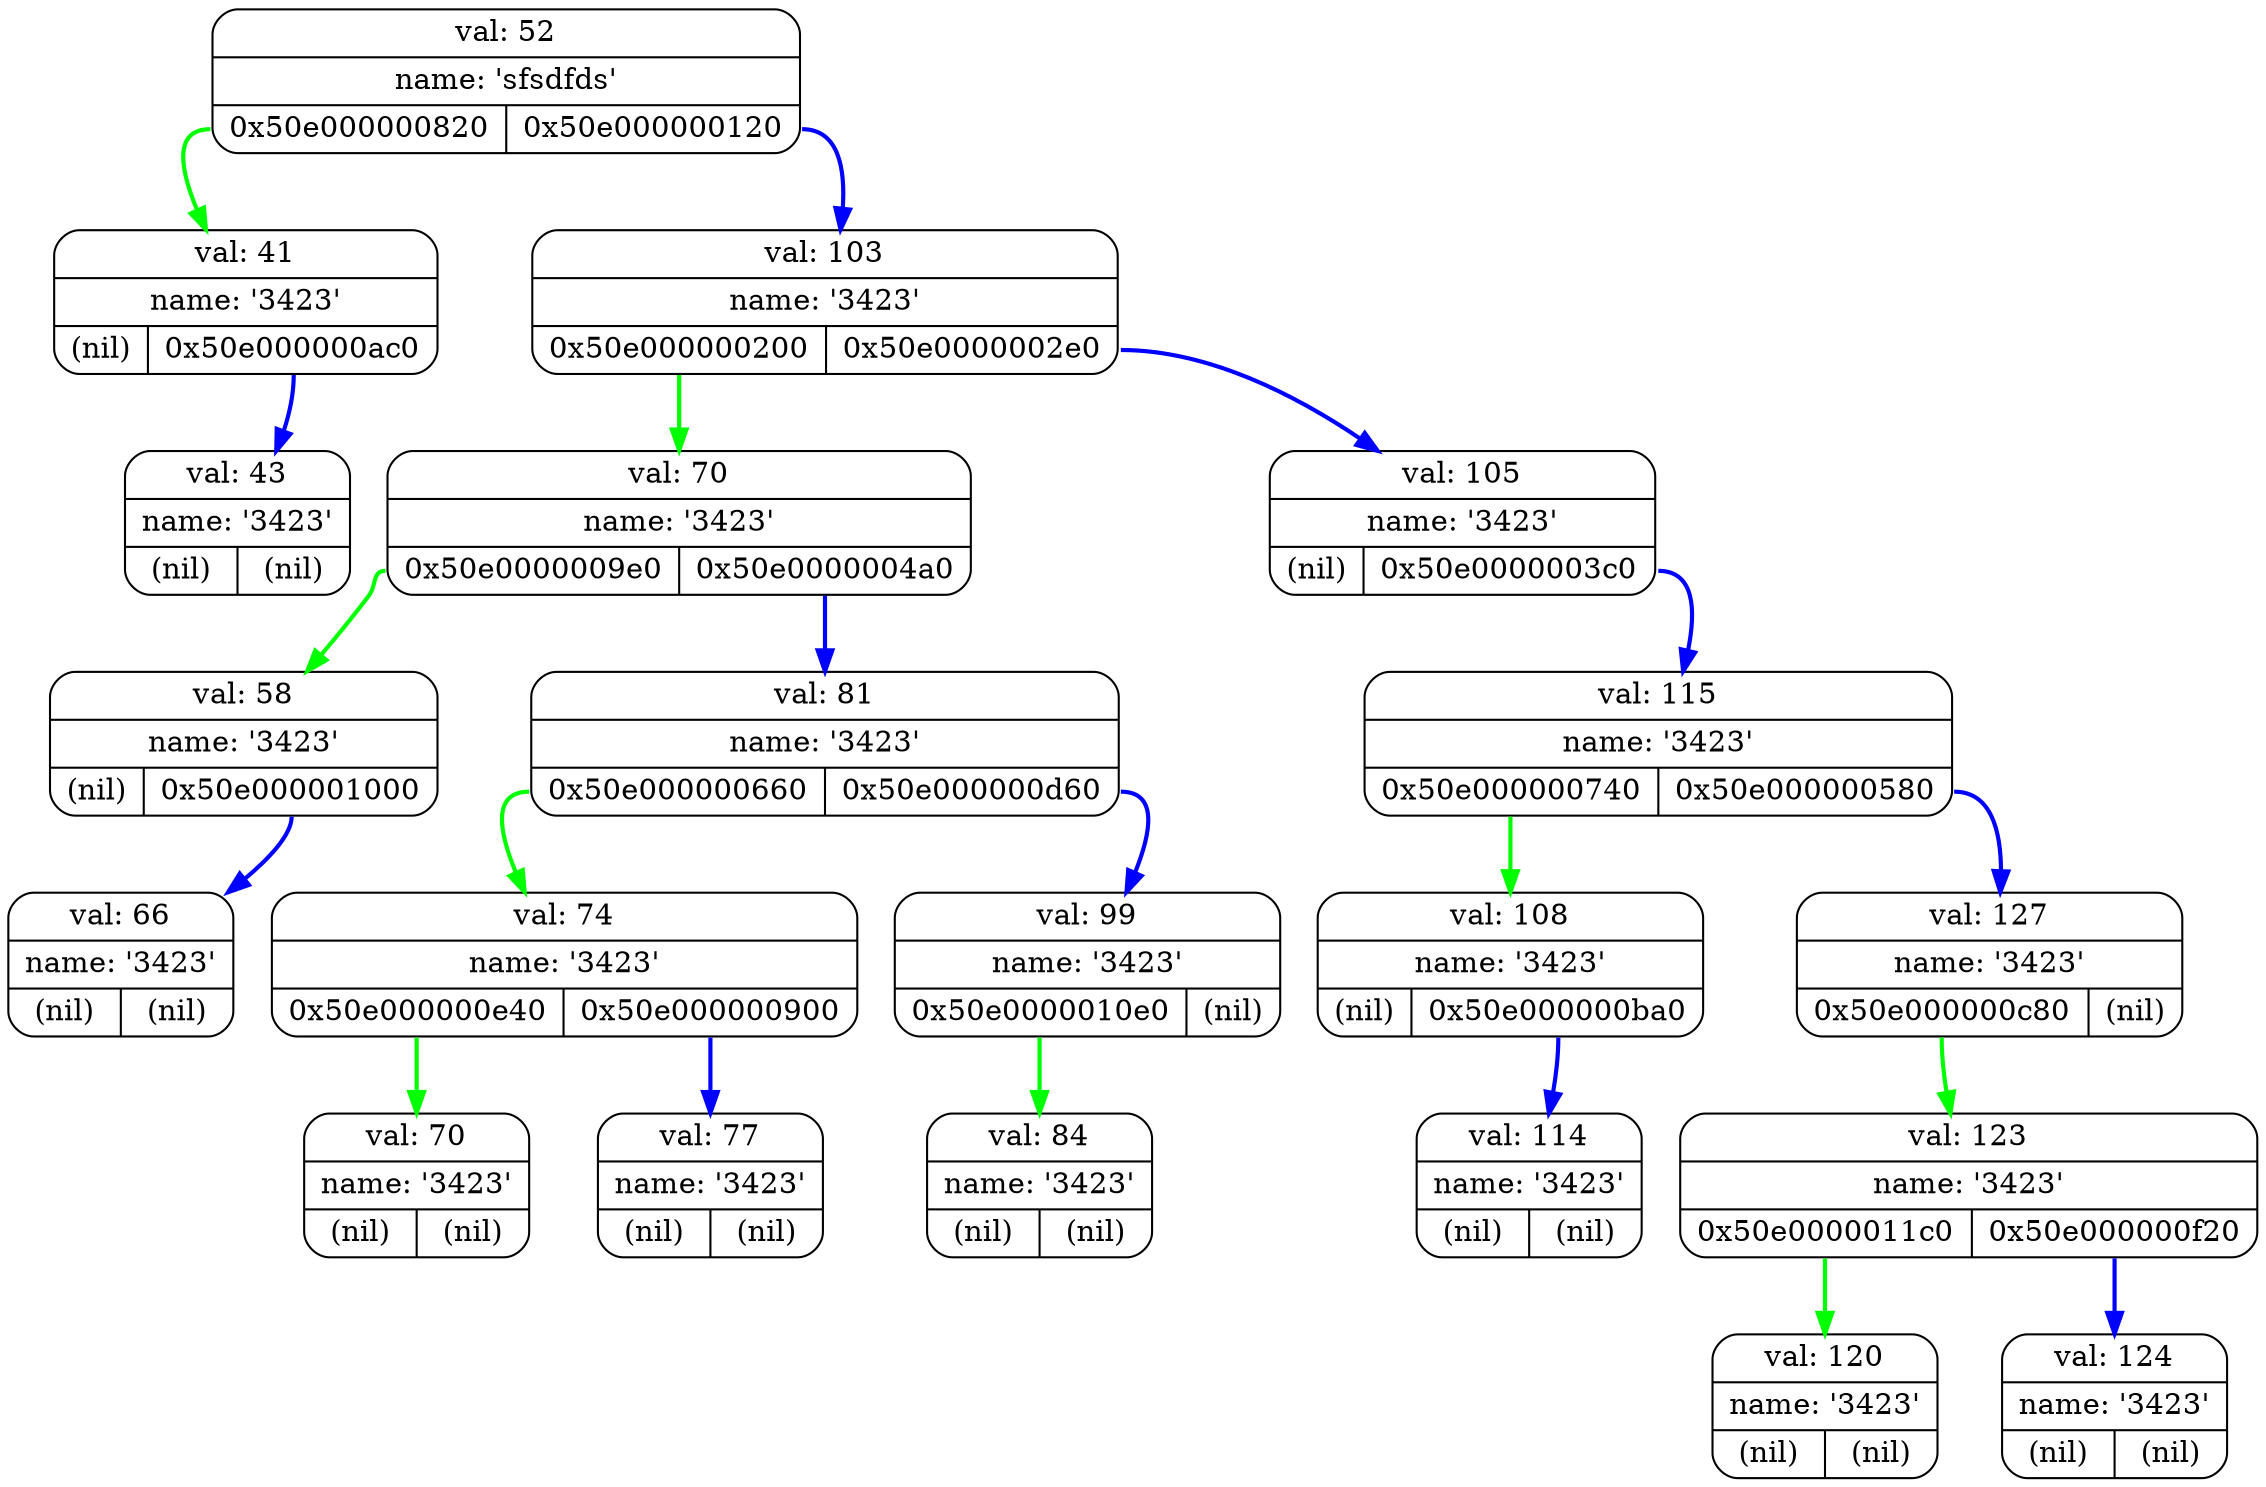 digraph G{
   rankdir=TB;
   NODE0x50e000000040[pin=true,shape="Mrecord",label="{val: 52 | name: 'sfsdfds' | {<left> 0x50e000000820 | <right> 0x50e000000120}}"];
   NODE0x50e000000120[pin=true,shape="Mrecord",label="{val: 103 | name: '3423' | {<left> 0x50e000000200 | <right> 0x50e0000002e0}}"];
   NODE0x50e000000200[pin=true,shape="Mrecord",label="{val: 70 | name: '3423' | {<left> 0x50e0000009e0 | <right> 0x50e0000004a0}}"];
   NODE0x50e0000002e0[pin=true,shape="Mrecord",label="{val: 105 | name: '3423' | {<left> (nil) | <right> 0x50e0000003c0}}"];
   NODE0x50e0000003c0[pin=true,shape="Mrecord",label="{val: 115 | name: '3423' | {<left> 0x50e000000740 | <right> 0x50e000000580}}"];
   NODE0x50e0000004a0[pin=true,shape="Mrecord",label="{val: 81 | name: '3423' | {<left> 0x50e000000660 | <right> 0x50e000000d60}}"];
   NODE0x50e000000580[pin=true,shape="Mrecord",label="{val: 127 | name: '3423' | {<left> 0x50e000000c80 | <right> (nil)}}"];
   NODE0x50e000000660[pin=true,shape="Mrecord",label="{val: 74 | name: '3423' | {<left> 0x50e000000e40 | <right> 0x50e000000900}}"];
   NODE0x50e000000740[pin=true,shape="Mrecord",label="{val: 108 | name: '3423' | {<left> (nil) | <right> 0x50e000000ba0}}"];
   NODE0x50e000000820[pin=true,shape="Mrecord",label="{val: 41 | name: '3423' | {<left> (nil) | <right> 0x50e000000ac0}}"];
   NODE0x50e000000900[pin=true,shape="Mrecord",label="{val: 77 | name: '3423' | {<left> (nil) | <right> (nil)}}"];
   NODE0x50e0000009e0[pin=true,shape="Mrecord",label="{val: 58 | name: '3423' | {<left> (nil) | <right> 0x50e000001000}}"];
   NODE0x50e000000ac0[pin=true,shape="Mrecord",label="{val: 43 | name: '3423' | {<left> (nil) | <right> (nil)}}"];
   NODE0x50e000000ba0[pin=true,shape="Mrecord",label="{val: 114 | name: '3423' | {<left> (nil) | <right> (nil)}}"];
   NODE0x50e000000c80[pin=true,shape="Mrecord",label="{val: 123 | name: '3423' | {<left> 0x50e0000011c0 | <right> 0x50e000000f20}}"];
   NODE0x50e000000d60[pin=true,shape="Mrecord",label="{val: 99 | name: '3423' | {<left> 0x50e0000010e0 | <right> (nil)}}"];
   NODE0x50e000000e40[pin=true,shape="Mrecord",label="{val: 70 | name: '3423' | {<left> (nil) | <right> (nil)}}"];
   NODE0x50e000000f20[pin=true,shape="Mrecord",label="{val: 124 | name: '3423' | {<left> (nil) | <right> (nil)}}"];
   NODE0x50e000001000[pin=true,shape="Mrecord",label="{val: 66 | name: '3423' | {<left> (nil) | <right> (nil)}}"];
   NODE0x50e0000010e0[pin=true,shape="Mrecord",label="{val: 84 | name: '3423' | {<left> (nil) | <right> (nil)}}"];
   NODE0x50e0000011c0[pin=true,shape="Mrecord",label="{val: 120 | name: '3423' | {<left> (nil) | <right> (nil)}}"];
   NODE0x50e000000040:left -> NODE0x50e000000820 [color="green",penwidth=2];
   NODE0x50e000000040:right -> NODE0x50e000000120 [color="blue",penwidth=2];
   NODE0x50e000000120:left -> NODE0x50e000000200 [color="green",penwidth=2];
   NODE0x50e000000120:right -> NODE0x50e0000002e0 [color="blue",penwidth=2];
   NODE0x50e000000200:left -> NODE0x50e0000009e0 [color="green",penwidth=2];
   NODE0x50e000000200:right -> NODE0x50e0000004a0 [color="blue",penwidth=2];
   NODE0x50e0000002e0:right -> NODE0x50e0000003c0 [color="blue",penwidth=2];
   NODE0x50e0000003c0:left -> NODE0x50e000000740 [color="green",penwidth=2];
   NODE0x50e0000003c0:right -> NODE0x50e000000580 [color="blue",penwidth=2];
   NODE0x50e0000004a0:left -> NODE0x50e000000660 [color="green",penwidth=2];
   NODE0x50e0000004a0:right -> NODE0x50e000000d60 [color="blue",penwidth=2];
   NODE0x50e000000580:left -> NODE0x50e000000c80 [color="green",penwidth=2];
   NODE0x50e000000660:left -> NODE0x50e000000e40 [color="green",penwidth=2];
   NODE0x50e000000660:right -> NODE0x50e000000900 [color="blue",penwidth=2];
   NODE0x50e000000740:right -> NODE0x50e000000ba0 [color="blue",penwidth=2];
   NODE0x50e000000820:right -> NODE0x50e000000ac0 [color="blue",penwidth=2];
   NODE0x50e0000009e0:right -> NODE0x50e000001000 [color="blue",penwidth=2];
   NODE0x50e000000c80:left -> NODE0x50e0000011c0 [color="green",penwidth=2];
   NODE0x50e000000c80:right -> NODE0x50e000000f20 [color="blue",penwidth=2];
   NODE0x50e000000d60:left -> NODE0x50e0000010e0 [color="green",penwidth=2];
}